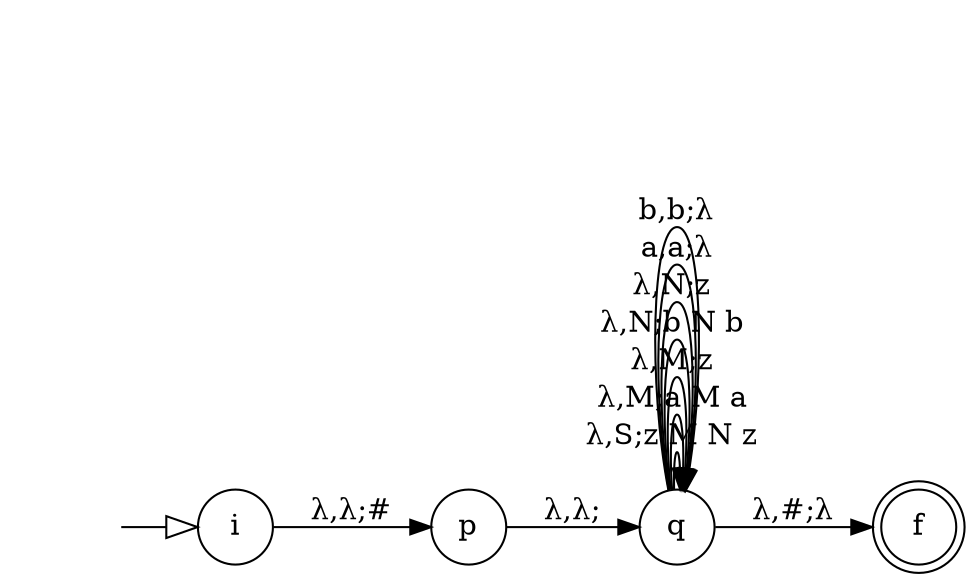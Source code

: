 digraph MiGramatica {
	rankdir=LR size="8,5"
	node [shape=circle]
	i
	node [shape=circle]
	p
	node [shape=circle]
	q
	node [shape=doublecircle]
	f
	i -> p [label="λ,λ;#"]
	p -> q [label="λ,λ;"]
	q -> q [label="λ,S;z M N z "]
	q -> q [label="λ,M;a M a "]
	q -> q [label="λ,M;z "]
	q -> q [label="λ,N;b N b "]
	q -> q [label="λ,N;z "]
	q -> q [label="a,a;λ"]
	q -> q [label="b,b;λ"]
	q -> f [label="λ,#;λ"]
	node [shape=none]
	edge [arrowhead=empty arrowsize=1.5]
	"" -> i
}
